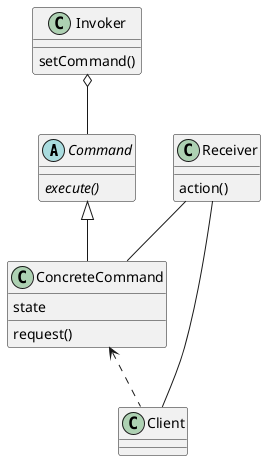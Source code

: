 @startuml

abstract class Command {
	{abstract} {method} execute()
}

class Invoker {
	{method} setCommand()
}

class ConcreteCommand {
	{field} state
	{method} request()
}

class Client {
}

class Receiver {
	{method} action()
}

Command <|-- ConcreteCommand
Invoker o-- Command
ConcreteCommand <.. Client
Receiver -- Client
Receiver -- ConcreteCommand

@enduml

